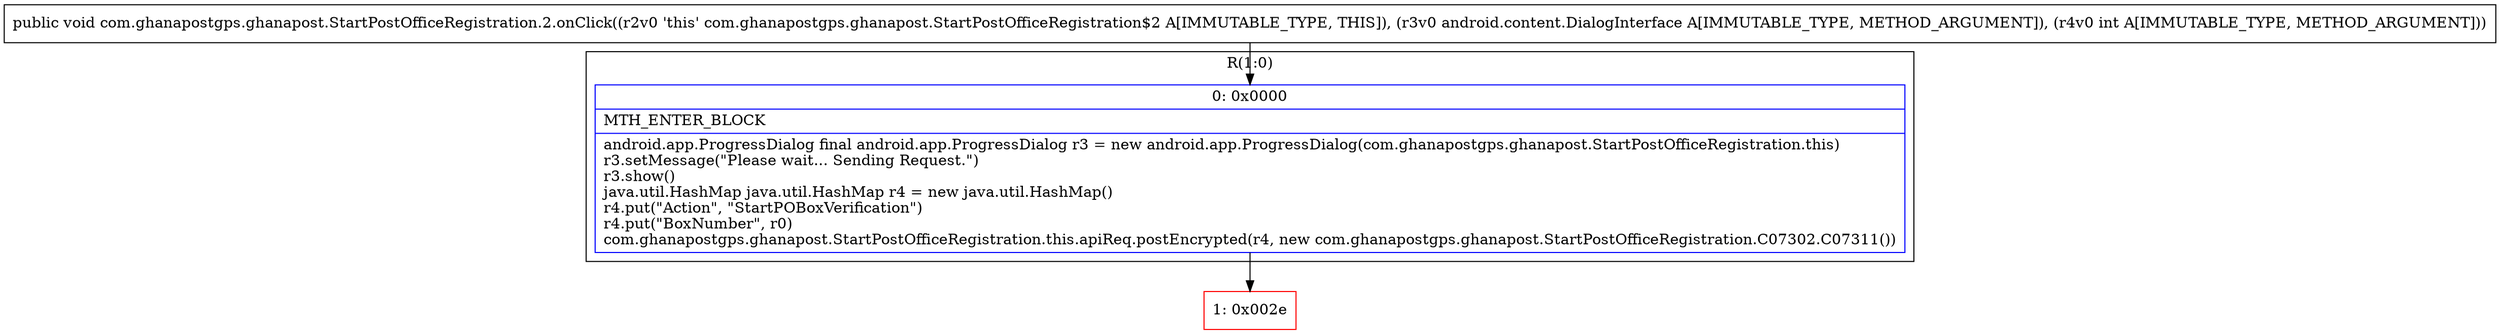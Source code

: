 digraph "CFG forcom.ghanapostgps.ghanapost.StartPostOfficeRegistration.2.onClick(Landroid\/content\/DialogInterface;I)V" {
subgraph cluster_Region_1092384923 {
label = "R(1:0)";
node [shape=record,color=blue];
Node_0 [shape=record,label="{0\:\ 0x0000|MTH_ENTER_BLOCK\l|android.app.ProgressDialog final android.app.ProgressDialog r3 = new android.app.ProgressDialog(com.ghanapostgps.ghanapost.StartPostOfficeRegistration.this)\lr3.setMessage(\"Please wait... Sending Request.\")\lr3.show()\ljava.util.HashMap java.util.HashMap r4 = new java.util.HashMap()\lr4.put(\"Action\", \"StartPOBoxVerification\")\lr4.put(\"BoxNumber\", r0)\lcom.ghanapostgps.ghanapost.StartPostOfficeRegistration.this.apiReq.postEncrypted(r4, new com.ghanapostgps.ghanapost.StartPostOfficeRegistration.C07302.C07311())\l}"];
}
Node_1 [shape=record,color=red,label="{1\:\ 0x002e}"];
MethodNode[shape=record,label="{public void com.ghanapostgps.ghanapost.StartPostOfficeRegistration.2.onClick((r2v0 'this' com.ghanapostgps.ghanapost.StartPostOfficeRegistration$2 A[IMMUTABLE_TYPE, THIS]), (r3v0 android.content.DialogInterface A[IMMUTABLE_TYPE, METHOD_ARGUMENT]), (r4v0 int A[IMMUTABLE_TYPE, METHOD_ARGUMENT])) }"];
MethodNode -> Node_0;
Node_0 -> Node_1;
}

